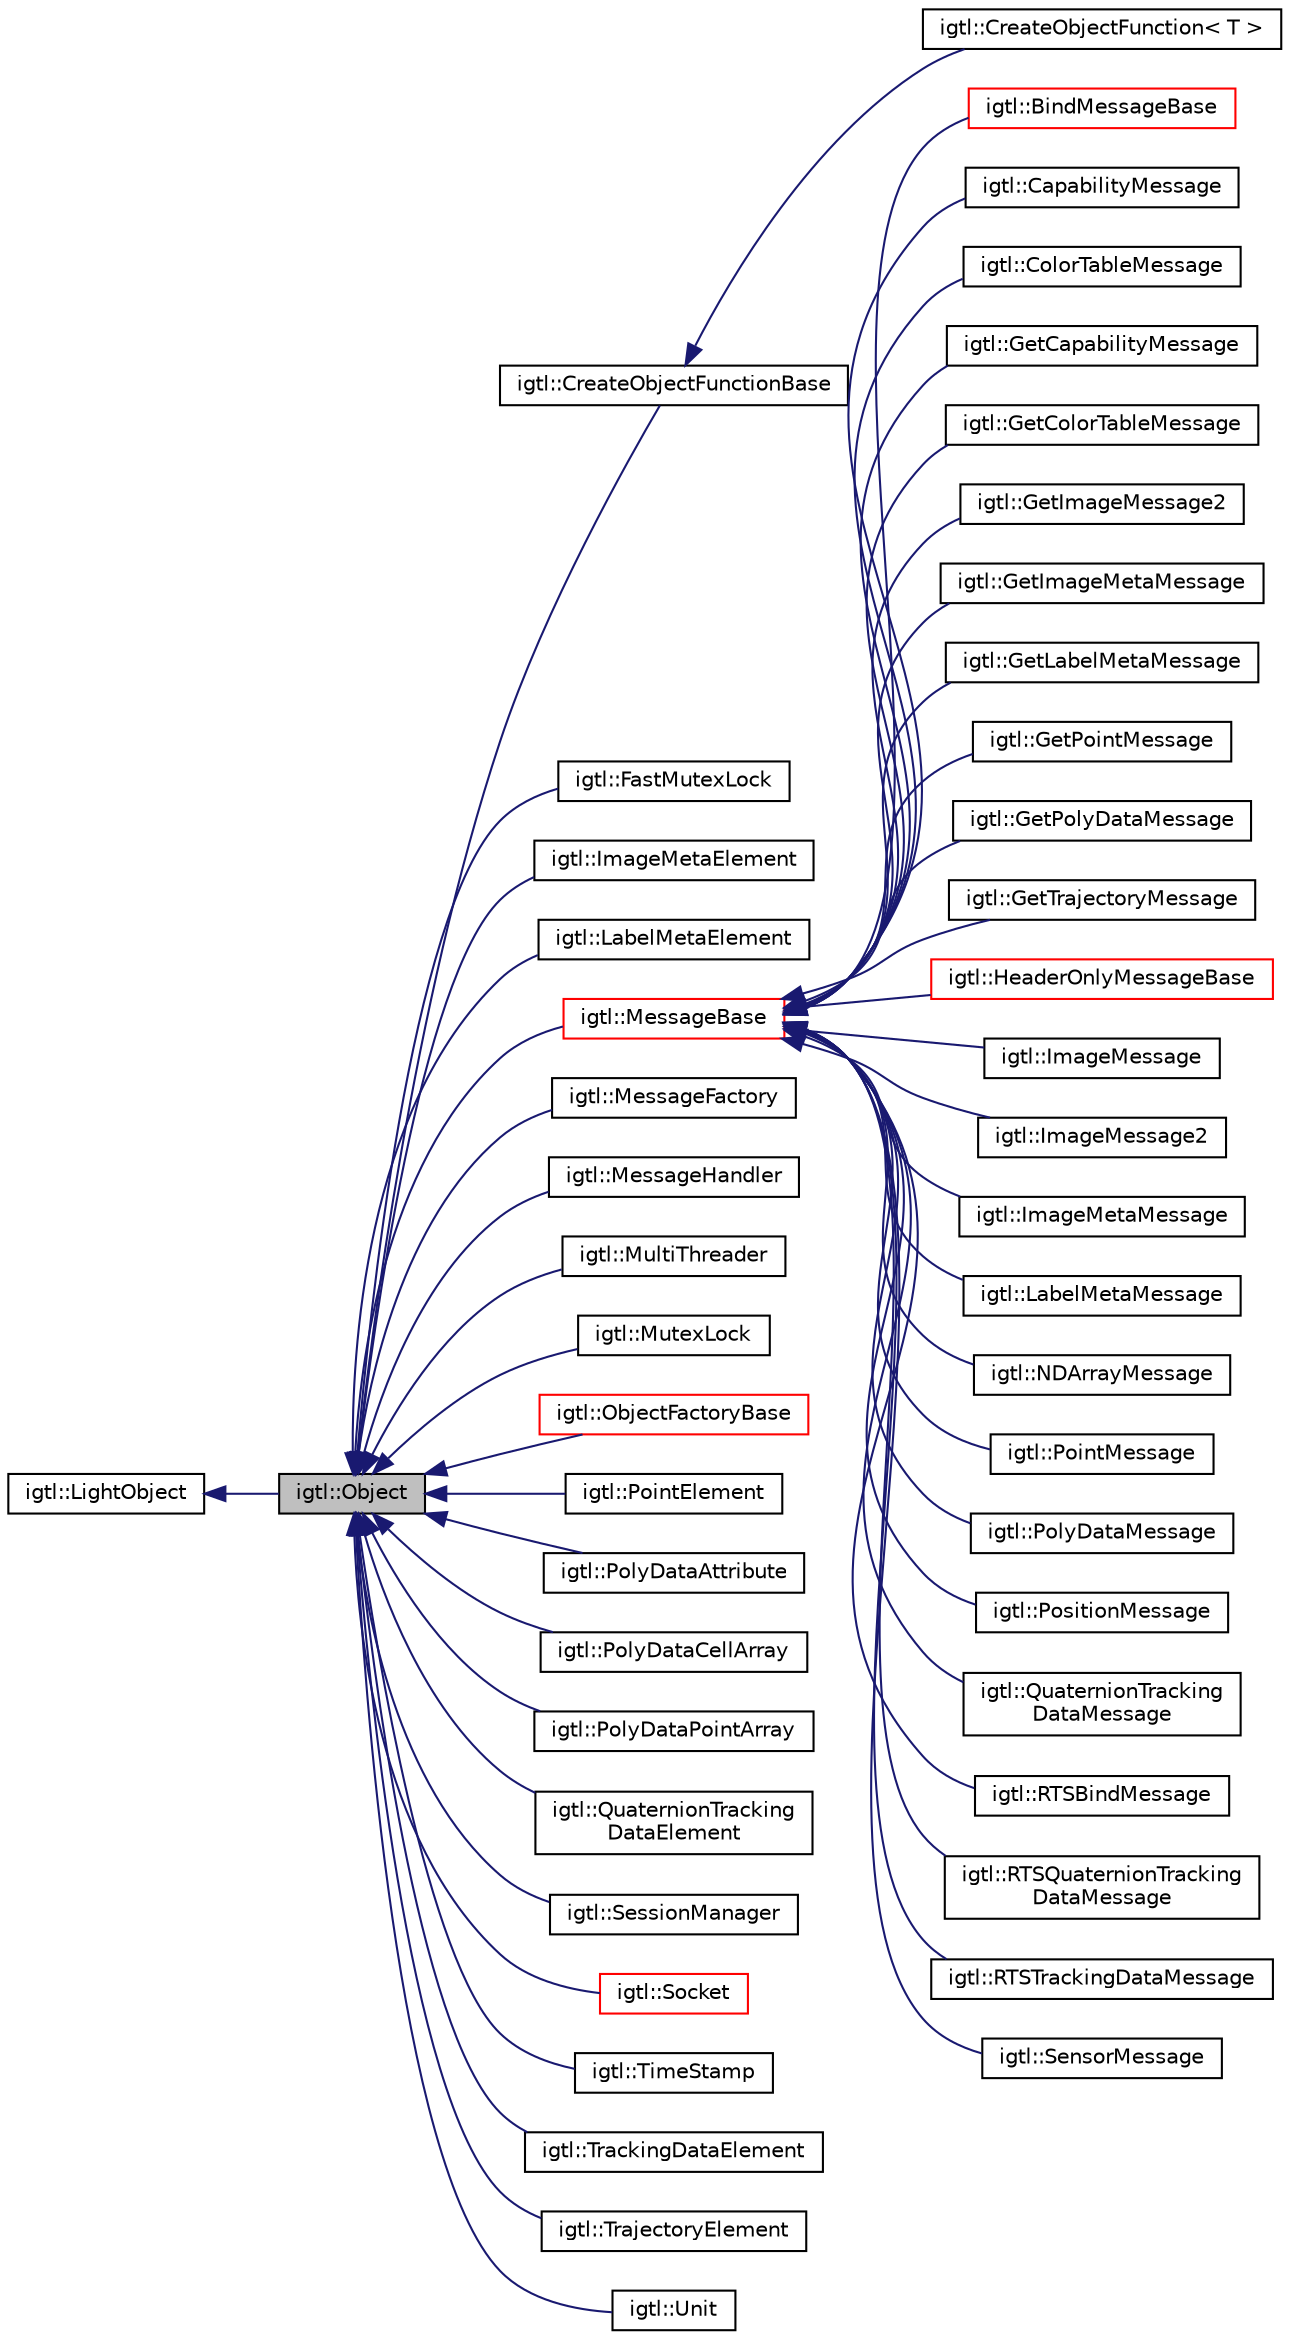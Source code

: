 digraph "igtl::Object"
{
  edge [fontname="Helvetica",fontsize="10",labelfontname="Helvetica",labelfontsize="10"];
  node [fontname="Helvetica",fontsize="10",shape=record];
  rankdir="LR";
  Node1 [label="igtl::Object",height=0.2,width=0.4,color="black", fillcolor="grey75", style="filled", fontcolor="black"];
  Node2 -> Node1 [dir="back",color="midnightblue",fontsize="10",style="solid",fontname="Helvetica"];
  Node2 [label="igtl::LightObject",height=0.2,width=0.4,color="black", fillcolor="white", style="filled",URL="$classigtl_1_1LightObject.html",tooltip="Light weight base class for most igtl classes. "];
  Node1 -> Node3 [dir="back",color="midnightblue",fontsize="10",style="solid",fontname="Helvetica"];
  Node3 [label="igtl::CreateObjectFunctionBase",height=0.2,width=0.4,color="black", fillcolor="white", style="filled",URL="$classigtl_1_1CreateObjectFunctionBase.html",tooltip="Define API for object creation callback functions. "];
  Node3 -> Node4 [dir="back",color="midnightblue",fontsize="10",style="solid",fontname="Helvetica"];
  Node4 [label="igtl::CreateObjectFunction\< T \>",height=0.2,width=0.4,color="black", fillcolor="white", style="filled",URL="$classigtl_1_1CreateObjectFunction.html",tooltip="CreateObjectFunction is used to create callback functions that create IGTL Objects for use with the i..."];
  Node1 -> Node5 [dir="back",color="midnightblue",fontsize="10",style="solid",fontname="Helvetica"];
  Node5 [label="igtl::FastMutexLock",height=0.2,width=0.4,color="black", fillcolor="white", style="filled",URL="$classigtl_1_1FastMutexLock.html",tooltip="Critical section locking class. "];
  Node1 -> Node6 [dir="back",color="midnightblue",fontsize="10",style="solid",fontname="Helvetica"];
  Node6 [label="igtl::ImageMetaElement",height=0.2,width=0.4,color="black", fillcolor="white", style="filled",URL="$classigtl_1_1ImageMetaElement.html",tooltip="A class to manage meta data of images. "];
  Node1 -> Node7 [dir="back",color="midnightblue",fontsize="10",style="solid",fontname="Helvetica"];
  Node7 [label="igtl::LabelMetaElement",height=0.2,width=0.4,color="black", fillcolor="white", style="filled",URL="$classigtl_1_1LabelMetaElement.html"];
  Node1 -> Node8 [dir="back",color="midnightblue",fontsize="10",style="solid",fontname="Helvetica"];
  Node8 [label="igtl::MessageBase",height=0.2,width=0.4,color="red", fillcolor="white", style="filled",URL="$classigtl_1_1MessageBase.html"];
  Node8 -> Node9 [dir="back",color="midnightblue",fontsize="10",style="solid",fontname="Helvetica"];
  Node9 [label="igtl::BindMessageBase",height=0.2,width=0.4,color="red", fillcolor="white", style="filled",URL="$classigtl_1_1BindMessageBase.html"];
  Node8 -> Node10 [dir="back",color="midnightblue",fontsize="10",style="solid",fontname="Helvetica"];
  Node10 [label="igtl::CapabilityMessage",height=0.2,width=0.4,color="black", fillcolor="white", style="filled",URL="$classigtl_1_1CapabilityMessage.html"];
  Node8 -> Node11 [dir="back",color="midnightblue",fontsize="10",style="solid",fontname="Helvetica"];
  Node11 [label="igtl::ColorTableMessage",height=0.2,width=0.4,color="black", fillcolor="white", style="filled",URL="$classigtl_1_1ColorTableMessage.html",tooltip="A class for the COLORT message type. "];
  Node8 -> Node12 [dir="back",color="midnightblue",fontsize="10",style="solid",fontname="Helvetica"];
  Node12 [label="igtl::GetCapabilityMessage",height=0.2,width=0.4,color="black", fillcolor="white", style="filled",URL="$classigtl_1_1GetCapabilityMessage.html"];
  Node8 -> Node13 [dir="back",color="midnightblue",fontsize="10",style="solid",fontname="Helvetica"];
  Node13 [label="igtl::GetColorTableMessage",height=0.2,width=0.4,color="black", fillcolor="white", style="filled",URL="$classigtl_1_1GetColorTableMessage.html",tooltip="A class for the GET_COLORT message type. "];
  Node8 -> Node14 [dir="back",color="midnightblue",fontsize="10",style="solid",fontname="Helvetica"];
  Node14 [label="igtl::GetImageMessage2",height=0.2,width=0.4,color="black", fillcolor="white", style="filled",URL="$classigtl_1_1GetImageMessage2.html"];
  Node8 -> Node15 [dir="back",color="midnightblue",fontsize="10",style="solid",fontname="Helvetica"];
  Node15 [label="igtl::GetImageMetaMessage",height=0.2,width=0.4,color="black", fillcolor="white", style="filled",URL="$classigtl_1_1GetImageMetaMessage.html",tooltip="A class for the GET_IMGMETA message type. "];
  Node8 -> Node16 [dir="back",color="midnightblue",fontsize="10",style="solid",fontname="Helvetica"];
  Node16 [label="igtl::GetLabelMetaMessage",height=0.2,width=0.4,color="black", fillcolor="white", style="filled",URL="$classigtl_1_1GetLabelMetaMessage.html",tooltip="A class for the GET_LBMETA message type. "];
  Node8 -> Node17 [dir="back",color="midnightblue",fontsize="10",style="solid",fontname="Helvetica"];
  Node17 [label="igtl::GetPointMessage",height=0.2,width=0.4,color="black", fillcolor="white", style="filled",URL="$classigtl_1_1GetPointMessage.html",tooltip="A class for the GET_POINT message type. "];
  Node8 -> Node18 [dir="back",color="midnightblue",fontsize="10",style="solid",fontname="Helvetica"];
  Node18 [label="igtl::GetPolyDataMessage",height=0.2,width=0.4,color="black", fillcolor="white", style="filled",URL="$classigtl_1_1GetPolyDataMessage.html",tooltip="A class for the GET_POLYDATA message type. "];
  Node8 -> Node19 [dir="back",color="midnightblue",fontsize="10",style="solid",fontname="Helvetica"];
  Node19 [label="igtl::GetTrajectoryMessage",height=0.2,width=0.4,color="black", fillcolor="white", style="filled",URL="$classigtl_1_1GetTrajectoryMessage.html",tooltip="A class for the GET_TRAJ message type. "];
  Node8 -> Node20 [dir="back",color="midnightblue",fontsize="10",style="solid",fontname="Helvetica"];
  Node20 [label="igtl::HeaderOnlyMessageBase",height=0.2,width=0.4,color="red", fillcolor="white", style="filled",URL="$classigtl_1_1HeaderOnlyMessageBase.html",tooltip="A class for header-only message types, which are used for quearying. "];
  Node8 -> Node21 [dir="back",color="midnightblue",fontsize="10",style="solid",fontname="Helvetica"];
  Node21 [label="igtl::ImageMessage",height=0.2,width=0.4,color="black", fillcolor="white", style="filled",URL="$classigtl_1_1ImageMessage.html"];
  Node8 -> Node22 [dir="back",color="midnightblue",fontsize="10",style="solid",fontname="Helvetica"];
  Node22 [label="igtl::ImageMessage2",height=0.2,width=0.4,color="black", fillcolor="white", style="filled",URL="$classigtl_1_1ImageMessage2.html"];
  Node8 -> Node23 [dir="back",color="midnightblue",fontsize="10",style="solid",fontname="Helvetica"];
  Node23 [label="igtl::ImageMetaMessage",height=0.2,width=0.4,color="black", fillcolor="white", style="filled",URL="$classigtl_1_1ImageMetaMessage.html"];
  Node8 -> Node24 [dir="back",color="midnightblue",fontsize="10",style="solid",fontname="Helvetica"];
  Node24 [label="igtl::LabelMetaMessage",height=0.2,width=0.4,color="black", fillcolor="white", style="filled",URL="$classigtl_1_1LabelMetaMessage.html"];
  Node8 -> Node25 [dir="back",color="midnightblue",fontsize="10",style="solid",fontname="Helvetica"];
  Node25 [label="igtl::NDArrayMessage",height=0.2,width=0.4,color="black", fillcolor="white", style="filled",URL="$classigtl_1_1NDArrayMessage.html"];
  Node8 -> Node26 [dir="back",color="midnightblue",fontsize="10",style="solid",fontname="Helvetica"];
  Node26 [label="igtl::PointMessage",height=0.2,width=0.4,color="black", fillcolor="white", style="filled",URL="$classigtl_1_1PointMessage.html"];
  Node8 -> Node27 [dir="back",color="midnightblue",fontsize="10",style="solid",fontname="Helvetica"];
  Node27 [label="igtl::PolyDataMessage",height=0.2,width=0.4,color="black", fillcolor="white", style="filled",URL="$classigtl_1_1PolyDataMessage.html",tooltip="A class for the POLYDATA message type. "];
  Node8 -> Node28 [dir="back",color="midnightblue",fontsize="10",style="solid",fontname="Helvetica"];
  Node28 [label="igtl::PositionMessage",height=0.2,width=0.4,color="black", fillcolor="white", style="filled",URL="$classigtl_1_1PositionMessage.html"];
  Node8 -> Node29 [dir="back",color="midnightblue",fontsize="10",style="solid",fontname="Helvetica"];
  Node29 [label="igtl::QuaternionTracking\lDataMessage",height=0.2,width=0.4,color="black", fillcolor="white", style="filled",URL="$classigtl_1_1QuaternionTrackingDataMessage.html"];
  Node8 -> Node30 [dir="back",color="midnightblue",fontsize="10",style="solid",fontname="Helvetica"];
  Node30 [label="igtl::RTSBindMessage",height=0.2,width=0.4,color="black", fillcolor="white", style="filled",URL="$classigtl_1_1RTSBindMessage.html"];
  Node8 -> Node31 [dir="back",color="midnightblue",fontsize="10",style="solid",fontname="Helvetica"];
  Node31 [label="igtl::RTSQuaternionTracking\lDataMessage",height=0.2,width=0.4,color="black", fillcolor="white", style="filled",URL="$classigtl_1_1RTSQuaternionTrackingDataMessage.html",tooltip="A class for the RTS_QTDATA message type. "];
  Node8 -> Node32 [dir="back",color="midnightblue",fontsize="10",style="solid",fontname="Helvetica"];
  Node32 [label="igtl::RTSTrackingDataMessage",height=0.2,width=0.4,color="black", fillcolor="white", style="filled",URL="$classigtl_1_1RTSTrackingDataMessage.html",tooltip="A class for the RTS_TDATA message type. "];
  Node8 -> Node33 [dir="back",color="midnightblue",fontsize="10",style="solid",fontname="Helvetica"];
  Node33 [label="igtl::SensorMessage",height=0.2,width=0.4,color="black", fillcolor="white", style="filled",URL="$classigtl_1_1SensorMessage.html"];
  Node1 -> Node34 [dir="back",color="midnightblue",fontsize="10",style="solid",fontname="Helvetica"];
  Node34 [label="igtl::MessageFactory",height=0.2,width=0.4,color="black", fillcolor="white", style="filled",URL="$classigtl_1_1MessageFactory.html"];
  Node1 -> Node35 [dir="back",color="midnightblue",fontsize="10",style="solid",fontname="Helvetica"];
  Node35 [label="igtl::MessageHandler",height=0.2,width=0.4,color="black", fillcolor="white", style="filled",URL="$classigtl_1_1MessageHandler.html"];
  Node1 -> Node36 [dir="back",color="midnightblue",fontsize="10",style="solid",fontname="Helvetica"];
  Node36 [label="igtl::MultiThreader",height=0.2,width=0.4,color="black", fillcolor="white", style="filled",URL="$classigtl_1_1MultiThreader.html"];
  Node1 -> Node37 [dir="back",color="midnightblue",fontsize="10",style="solid",fontname="Helvetica"];
  Node37 [label="igtl::MutexLock",height=0.2,width=0.4,color="black", fillcolor="white", style="filled",URL="$classigtl_1_1MutexLock.html",tooltip="Mutual exclusion locking class. "];
  Node1 -> Node38 [dir="back",color="midnightblue",fontsize="10",style="solid",fontname="Helvetica"];
  Node38 [label="igtl::ObjectFactoryBase",height=0.2,width=0.4,color="red", fillcolor="white", style="filled",URL="$classigtl_1_1ObjectFactoryBase.html",tooltip="Create instances of classes using an object factory. "];
  Node1 -> Node39 [dir="back",color="midnightblue",fontsize="10",style="solid",fontname="Helvetica"];
  Node39 [label="igtl::PointElement",height=0.2,width=0.4,color="black", fillcolor="white", style="filled",URL="$classigtl_1_1PointElement.html",tooltip="A class to manage point information. "];
  Node1 -> Node40 [dir="back",color="midnightblue",fontsize="10",style="solid",fontname="Helvetica"];
  Node40 [label="igtl::PolyDataAttribute",height=0.2,width=0.4,color="black", fillcolor="white", style="filled",URL="$classigtl_1_1PolyDataAttribute.html",tooltip="Attribute class used for passing attribute data. "];
  Node1 -> Node41 [dir="back",color="midnightblue",fontsize="10",style="solid",fontname="Helvetica"];
  Node41 [label="igtl::PolyDataCellArray",height=0.2,width=0.4,color="black", fillcolor="white", style="filled",URL="$classigtl_1_1PolyDataCellArray.html"];
  Node1 -> Node42 [dir="back",color="midnightblue",fontsize="10",style="solid",fontname="Helvetica"];
  Node42 [label="igtl::PolyDataPointArray",height=0.2,width=0.4,color="black", fillcolor="white", style="filled",URL="$classigtl_1_1PolyDataPointArray.html"];
  Node1 -> Node43 [dir="back",color="midnightblue",fontsize="10",style="solid",fontname="Helvetica"];
  Node43 [label="igtl::QuaternionTracking\lDataElement",height=0.2,width=0.4,color="black", fillcolor="white", style="filled",URL="$classigtl_1_1QuaternionTrackingDataElement.html"];
  Node1 -> Node44 [dir="back",color="midnightblue",fontsize="10",style="solid",fontname="Helvetica"];
  Node44 [label="igtl::SessionManager",height=0.2,width=0.4,color="black", fillcolor="white", style="filled",URL="$classigtl_1_1SessionManager.html"];
  Node1 -> Node45 [dir="back",color="midnightblue",fontsize="10",style="solid",fontname="Helvetica"];
  Node45 [label="igtl::Socket",height=0.2,width=0.4,color="red", fillcolor="white", style="filled",URL="$classigtl_1_1Socket.html",tooltip="class IGTL_EXPORT Socket "];
  Node1 -> Node46 [dir="back",color="midnightblue",fontsize="10",style="solid",fontname="Helvetica"];
  Node46 [label="igtl::TimeStamp",height=0.2,width=0.4,color="black", fillcolor="white", style="filled",URL="$classigtl_1_1TimeStamp.html"];
  Node1 -> Node47 [dir="back",color="midnightblue",fontsize="10",style="solid",fontname="Helvetica"];
  Node47 [label="igtl::TrackingDataElement",height=0.2,width=0.4,color="black", fillcolor="white", style="filled",URL="$classigtl_1_1TrackingDataElement.html"];
  Node1 -> Node48 [dir="back",color="midnightblue",fontsize="10",style="solid",fontname="Helvetica"];
  Node48 [label="igtl::TrajectoryElement",height=0.2,width=0.4,color="black", fillcolor="white", style="filled",URL="$classigtl_1_1TrajectoryElement.html",tooltip="TrajectoryElement class is used to manage a trajectory in TrajectoryMessage class. "];
  Node1 -> Node49 [dir="back",color="midnightblue",fontsize="10",style="solid",fontname="Helvetica"];
  Node49 [label="igtl::Unit",height=0.2,width=0.4,color="black", fillcolor="white", style="filled",URL="$classigtl_1_1Unit.html"];
}
